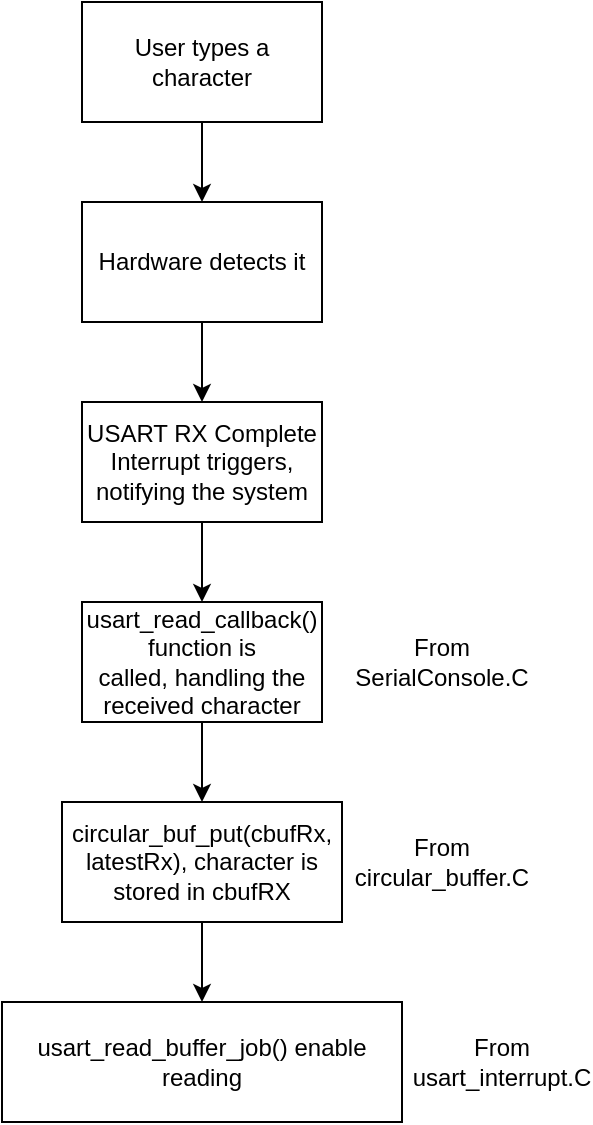 <mxfile version="26.1.1">
  <diagram name="Page-1" id="PBhhmzrZJYDXORCj-sbf">
    <mxGraphModel dx="984" dy="667" grid="1" gridSize="10" guides="1" tooltips="1" connect="1" arrows="1" fold="1" page="1" pageScale="1" pageWidth="850" pageHeight="1100" math="0" shadow="0">
      <root>
        <mxCell id="0" />
        <mxCell id="1" parent="0" />
        <mxCell id="JIzOSK97YrJrw8fV8uZ4-10" value="" style="edgeStyle=orthogonalEdgeStyle;rounded=0;orthogonalLoop=1;jettySize=auto;html=1;" parent="1" source="JIzOSK97YrJrw8fV8uZ4-1" target="JIzOSK97YrJrw8fV8uZ4-2" edge="1">
          <mxGeometry relative="1" as="geometry" />
        </mxCell>
        <mxCell id="JIzOSK97YrJrw8fV8uZ4-1" value="&lt;span style=&quot;text-align: start;&quot;&gt;&lt;font style=&quot;font-size: 12px;&quot;&gt;User types a character&lt;/font&gt;&lt;/span&gt;" style="rounded=0;whiteSpace=wrap;html=1;" parent="1" vertex="1">
          <mxGeometry x="360" y="60" width="120" height="60" as="geometry" />
        </mxCell>
        <mxCell id="JIzOSK97YrJrw8fV8uZ4-11" value="" style="edgeStyle=orthogonalEdgeStyle;rounded=0;orthogonalLoop=1;jettySize=auto;html=1;" parent="1" source="JIzOSK97YrJrw8fV8uZ4-2" target="JIzOSK97YrJrw8fV8uZ4-3" edge="1">
          <mxGeometry relative="1" as="geometry" />
        </mxCell>
        <mxCell id="JIzOSK97YrJrw8fV8uZ4-2" value="Hardware detects it" style="rounded=0;whiteSpace=wrap;html=1;" parent="1" vertex="1">
          <mxGeometry x="360" y="160" width="120" height="60" as="geometry" />
        </mxCell>
        <mxCell id="JIzOSK97YrJrw8fV8uZ4-13" value="" style="edgeStyle=orthogonalEdgeStyle;rounded=0;orthogonalLoop=1;jettySize=auto;html=1;" parent="1" source="JIzOSK97YrJrw8fV8uZ4-3" target="JIzOSK97YrJrw8fV8uZ4-4" edge="1">
          <mxGeometry relative="1" as="geometry" />
        </mxCell>
        <mxCell id="JIzOSK97YrJrw8fV8uZ4-3" value="&lt;font style=&quot;font-size: 12px;&quot;&gt;&lt;span style=&quot;text-align: start;&quot; data-end=&quot;339&quot; data-start=&quot;299&quot;&gt;USART RX Complete Interrupt triggers&lt;/span&gt;&lt;span style=&quot;text-align: start;&quot;&gt;, notifying the system&lt;/span&gt;&lt;/font&gt;" style="rounded=0;whiteSpace=wrap;html=1;" parent="1" vertex="1">
          <mxGeometry x="360" y="260" width="120" height="60" as="geometry" />
        </mxCell>
        <mxCell id="JIzOSK97YrJrw8fV8uZ4-12" value="" style="edgeStyle=orthogonalEdgeStyle;rounded=0;orthogonalLoop=1;jettySize=auto;html=1;" parent="1" source="JIzOSK97YrJrw8fV8uZ4-4" target="JIzOSK97YrJrw8fV8uZ4-5" edge="1">
          <mxGeometry relative="1" as="geometry" />
        </mxCell>
        <mxCell id="JIzOSK97YrJrw8fV8uZ4-4" value="&lt;font style=&quot;font-size: 12px;&quot;&gt;&lt;font&gt;&lt;span style=&quot;text-align: start;&quot;&gt;&lt;font&gt;usart_read_callback() function is called,&lt;/font&gt;&lt;font face=&quot;Helvetica&quot;&gt;&amp;nbsp;&lt;/font&gt;&lt;/span&gt;&lt;/font&gt;&lt;span style=&quot;text-align: start;&quot;&gt;handling the received character&lt;/span&gt;&lt;/font&gt;" style="rounded=0;whiteSpace=wrap;html=1;" parent="1" vertex="1">
          <mxGeometry x="360" y="360" width="120" height="60" as="geometry" />
        </mxCell>
        <mxCell id="JIzOSK97YrJrw8fV8uZ4-14" value="" style="edgeStyle=orthogonalEdgeStyle;rounded=0;orthogonalLoop=1;jettySize=auto;html=1;" parent="1" source="JIzOSK97YrJrw8fV8uZ4-5" target="JIzOSK97YrJrw8fV8uZ4-6" edge="1">
          <mxGeometry relative="1" as="geometry" />
        </mxCell>
        <mxCell id="JIzOSK97YrJrw8fV8uZ4-5" value="&lt;code style=&quot;text-align: start;&quot; data-end=&quot;519&quot; data-start=&quot;483&quot;&gt;&lt;font face=&quot;Helvetica&quot;&gt;circular_buf_put(cbufRx, latestRx),&amp;nbsp;&lt;/font&gt;&lt;/code&gt;&lt;span style=&quot;text-align: start;&quot;&gt;c&lt;/span&gt;&lt;span style=&quot;text-align: start;&quot;&gt;haracter is stored in&lt;font face=&quot;Helvetica&quot;&gt;&amp;nbsp;cbufRX&lt;/font&gt;&lt;/span&gt;" style="rounded=0;whiteSpace=wrap;html=1;" parent="1" vertex="1">
          <mxGeometry x="350" y="460" width="140" height="60" as="geometry" />
        </mxCell>
        <mxCell id="JIzOSK97YrJrw8fV8uZ4-6" value="&lt;font style=&quot;font-size: 12px;&quot;&gt;&lt;code style=&quot;text-align: start;&quot; data-end=&quot;551&quot; data-start=&quot;526&quot;&gt;&lt;font face=&quot;Helvetica&quot;&gt;usart_read_buffer_job()&lt;/font&gt;&lt;/code&gt;&lt;span style=&quot;text-align: start;&quot;&gt;&amp;nbsp;enable reading&lt;/span&gt;&lt;/font&gt;" style="rounded=0;whiteSpace=wrap;html=1;" parent="1" vertex="1">
          <mxGeometry x="320" y="560" width="200" height="60" as="geometry" />
        </mxCell>
        <mxCell id="JIzOSK97YrJrw8fV8uZ4-7" value="From SerialConsole.C" style="text;html=1;align=center;verticalAlign=middle;whiteSpace=wrap;rounded=0;" parent="1" vertex="1">
          <mxGeometry x="510" y="375" width="60" height="30" as="geometry" />
        </mxCell>
        <mxCell id="JIzOSK97YrJrw8fV8uZ4-8" value="From circular_buffer.C" style="text;html=1;align=center;verticalAlign=middle;whiteSpace=wrap;rounded=0;" parent="1" vertex="1">
          <mxGeometry x="510" y="475" width="60" height="30" as="geometry" />
        </mxCell>
        <mxCell id="JIzOSK97YrJrw8fV8uZ4-9" value="From usart_interrupt.C" style="text;html=1;align=center;verticalAlign=middle;whiteSpace=wrap;rounded=0;" parent="1" vertex="1">
          <mxGeometry x="540" y="575" width="60" height="30" as="geometry" />
        </mxCell>
      </root>
    </mxGraphModel>
  </diagram>
</mxfile>
